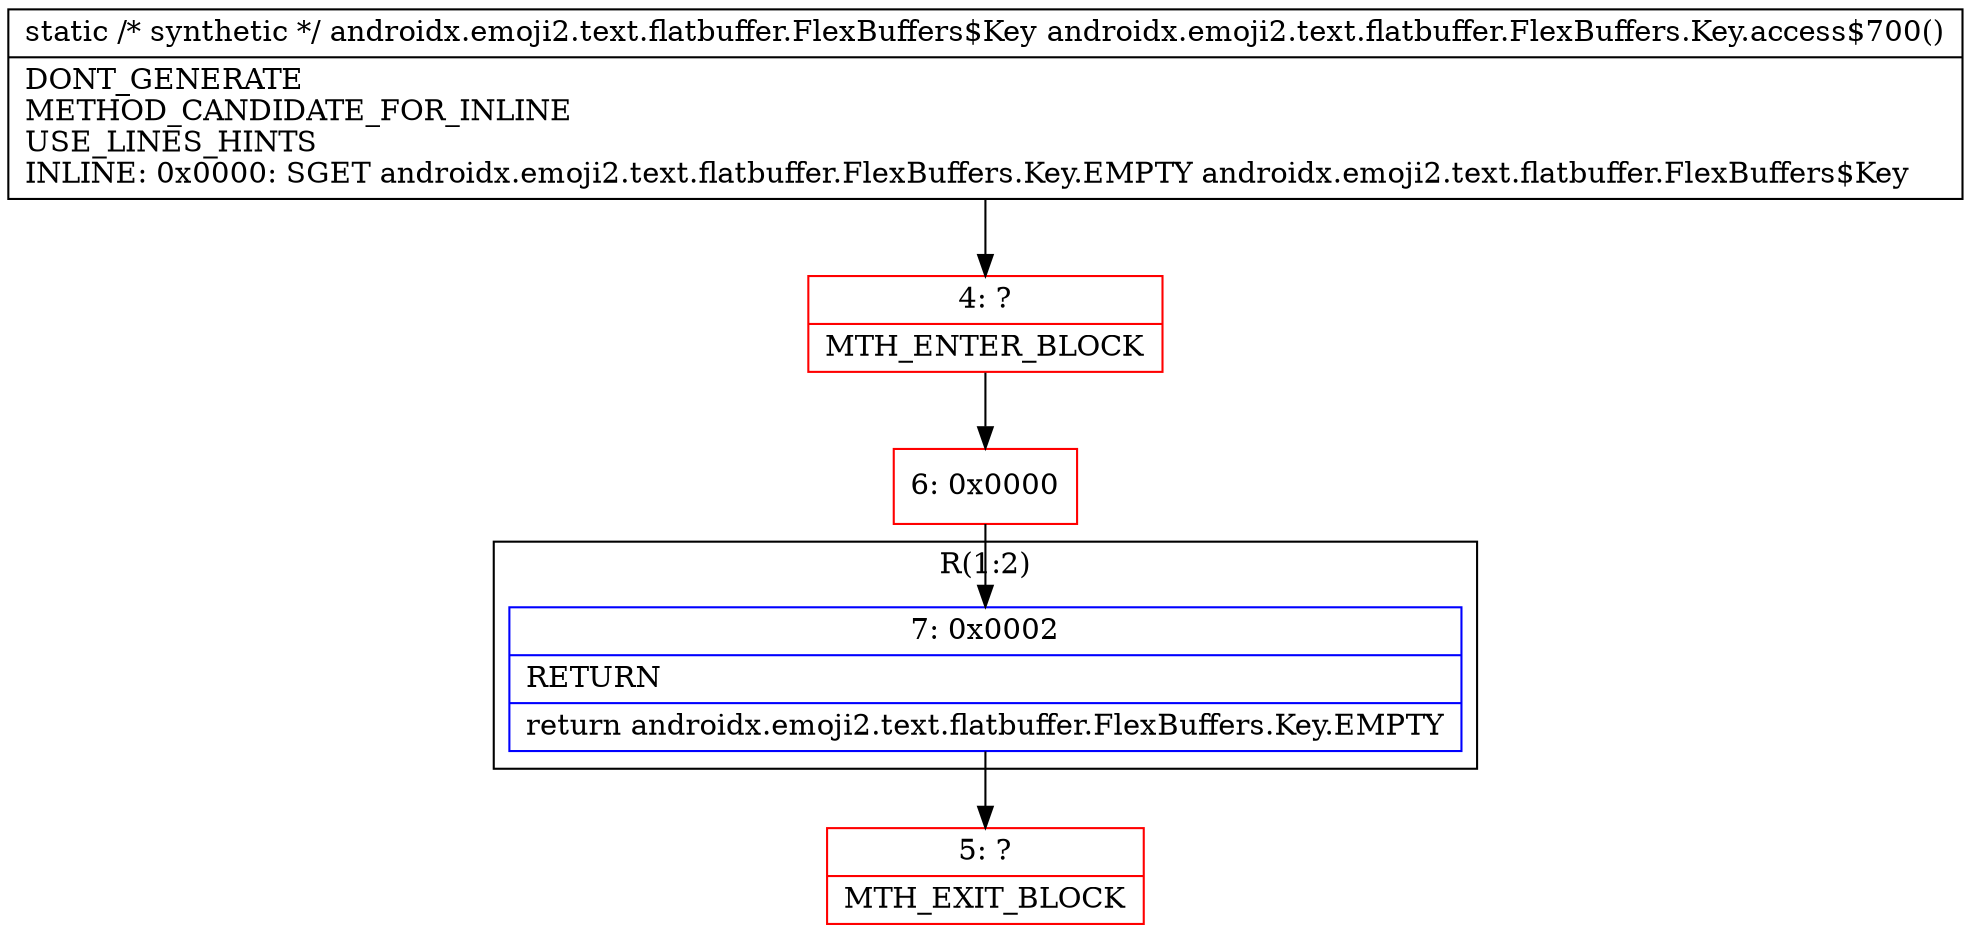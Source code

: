 digraph "CFG forandroidx.emoji2.text.flatbuffer.FlexBuffers.Key.access$700()Landroidx\/emoji2\/text\/flatbuffer\/FlexBuffers$Key;" {
subgraph cluster_Region_1113956940 {
label = "R(1:2)";
node [shape=record,color=blue];
Node_7 [shape=record,label="{7\:\ 0x0002|RETURN\l|return androidx.emoji2.text.flatbuffer.FlexBuffers.Key.EMPTY\l}"];
}
Node_4 [shape=record,color=red,label="{4\:\ ?|MTH_ENTER_BLOCK\l}"];
Node_6 [shape=record,color=red,label="{6\:\ 0x0000}"];
Node_5 [shape=record,color=red,label="{5\:\ ?|MTH_EXIT_BLOCK\l}"];
MethodNode[shape=record,label="{static \/* synthetic *\/ androidx.emoji2.text.flatbuffer.FlexBuffers$Key androidx.emoji2.text.flatbuffer.FlexBuffers.Key.access$700()  | DONT_GENERATE\lMETHOD_CANDIDATE_FOR_INLINE\lUSE_LINES_HINTS\lINLINE: 0x0000: SGET   androidx.emoji2.text.flatbuffer.FlexBuffers.Key.EMPTY androidx.emoji2.text.flatbuffer.FlexBuffers$Key\l}"];
MethodNode -> Node_4;Node_7 -> Node_5;
Node_4 -> Node_6;
Node_6 -> Node_7;
}

